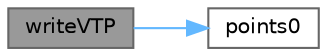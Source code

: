 digraph "writeVTP"
{
 // LATEX_PDF_SIZE
  bgcolor="transparent";
  edge [fontname=Helvetica,fontsize=10,labelfontname=Helvetica,labelfontsize=10];
  node [fontname=Helvetica,fontsize=10,shape=box,height=0.2,width=0.4];
  rankdir="LR";
  Node1 [id="Node000001",label="writeVTP",height=0.2,width=0.4,color="gray40", fillcolor="grey60", style="filled", fontcolor="black",tooltip=" "];
  Node1 -> Node2 [id="edge1_Node000001_Node000002",color="steelblue1",style="solid",tooltip=" "];
  Node2 [id="Node000002",label="points0",height=0.2,width=0.4,color="grey40", fillcolor="white", style="filled",URL="$utilities_2postProcessing_2optimisation_2cumulativeDisplacement_2createFields_8H.html#a64bfeb67ab81d30c4ef8e23a852a3a38",tooltip=" "];
}
